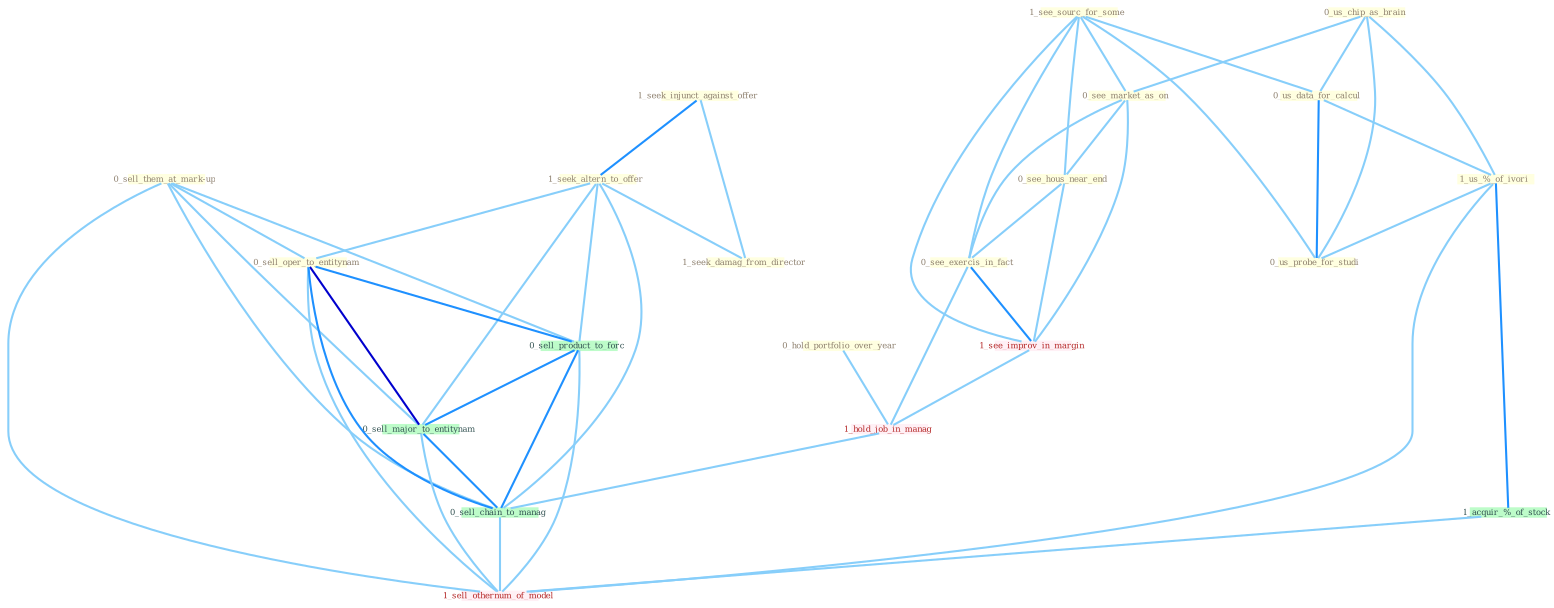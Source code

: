 Graph G{ 
    node
    [shape=polygon,style=filled,width=.5,height=.06,color="#BDFCC9",fixedsize=true,fontsize=4,
    fontcolor="#2f4f4f"];
    {node
    [color="#ffffe0", fontcolor="#8b7d6b"] "0_us_chip_as_brain " "1_seek_injunct_against_offer " "1_see_sourc_for_some " "0_see_market_as_on " "0_hold_portfolio_over_year " "1_seek_altern_to_offer " "0_us_data_for_calcul " "1_us_%_of_ivori " "0_sell_them_at_mark-up " "0_see_hous_near_end " "0_us_probe_for_studi " "0_sell_oper_to_entitynam " "1_seek_damag_from_director " "0_see_exercis_in_fact "}
{node [color="#fff0f5", fontcolor="#b22222"] "1_see_improv_in_margin " "1_hold_job_in_manag " "1_sell_othernum_of_model "}
edge [color="#B0E2FF"];

	"0_us_chip_as_brain " -- "0_see_market_as_on " [w="1", color="#87cefa" ];
	"0_us_chip_as_brain " -- "0_us_data_for_calcul " [w="1", color="#87cefa" ];
	"0_us_chip_as_brain " -- "1_us_%_of_ivori " [w="1", color="#87cefa" ];
	"0_us_chip_as_brain " -- "0_us_probe_for_studi " [w="1", color="#87cefa" ];
	"1_seek_injunct_against_offer " -- "1_seek_altern_to_offer " [w="2", color="#1e90ff" , len=0.8];
	"1_seek_injunct_against_offer " -- "1_seek_damag_from_director " [w="1", color="#87cefa" ];
	"1_see_sourc_for_some " -- "0_see_market_as_on " [w="1", color="#87cefa" ];
	"1_see_sourc_for_some " -- "0_us_data_for_calcul " [w="1", color="#87cefa" ];
	"1_see_sourc_for_some " -- "0_see_hous_near_end " [w="1", color="#87cefa" ];
	"1_see_sourc_for_some " -- "0_us_probe_for_studi " [w="1", color="#87cefa" ];
	"1_see_sourc_for_some " -- "0_see_exercis_in_fact " [w="1", color="#87cefa" ];
	"1_see_sourc_for_some " -- "1_see_improv_in_margin " [w="1", color="#87cefa" ];
	"0_see_market_as_on " -- "0_see_hous_near_end " [w="1", color="#87cefa" ];
	"0_see_market_as_on " -- "0_see_exercis_in_fact " [w="1", color="#87cefa" ];
	"0_see_market_as_on " -- "1_see_improv_in_margin " [w="1", color="#87cefa" ];
	"0_hold_portfolio_over_year " -- "1_hold_job_in_manag " [w="1", color="#87cefa" ];
	"1_seek_altern_to_offer " -- "0_sell_oper_to_entitynam " [w="1", color="#87cefa" ];
	"1_seek_altern_to_offer " -- "1_seek_damag_from_director " [w="1", color="#87cefa" ];
	"1_seek_altern_to_offer " -- "0_sell_product_to_forc " [w="1", color="#87cefa" ];
	"1_seek_altern_to_offer " -- "0_sell_major_to_entitynam " [w="1", color="#87cefa" ];
	"1_seek_altern_to_offer " -- "0_sell_chain_to_manag " [w="1", color="#87cefa" ];
	"0_us_data_for_calcul " -- "1_us_%_of_ivori " [w="1", color="#87cefa" ];
	"0_us_data_for_calcul " -- "0_us_probe_for_studi " [w="2", color="#1e90ff" , len=0.8];
	"1_us_%_of_ivori " -- "0_us_probe_for_studi " [w="1", color="#87cefa" ];
	"1_us_%_of_ivori " -- "1_acquir_%_of_stock " [w="2", color="#1e90ff" , len=0.8];
	"1_us_%_of_ivori " -- "1_sell_othernum_of_model " [w="1", color="#87cefa" ];
	"0_sell_them_at_mark-up " -- "0_sell_oper_to_entitynam " [w="1", color="#87cefa" ];
	"0_sell_them_at_mark-up " -- "0_sell_product_to_forc " [w="1", color="#87cefa" ];
	"0_sell_them_at_mark-up " -- "0_sell_major_to_entitynam " [w="1", color="#87cefa" ];
	"0_sell_them_at_mark-up " -- "0_sell_chain_to_manag " [w="1", color="#87cefa" ];
	"0_sell_them_at_mark-up " -- "1_sell_othernum_of_model " [w="1", color="#87cefa" ];
	"0_see_hous_near_end " -- "0_see_exercis_in_fact " [w="1", color="#87cefa" ];
	"0_see_hous_near_end " -- "1_see_improv_in_margin " [w="1", color="#87cefa" ];
	"0_sell_oper_to_entitynam " -- "0_sell_product_to_forc " [w="2", color="#1e90ff" , len=0.8];
	"0_sell_oper_to_entitynam " -- "0_sell_major_to_entitynam " [w="3", color="#0000cd" , len=0.6];
	"0_sell_oper_to_entitynam " -- "0_sell_chain_to_manag " [w="2", color="#1e90ff" , len=0.8];
	"0_sell_oper_to_entitynam " -- "1_sell_othernum_of_model " [w="1", color="#87cefa" ];
	"0_see_exercis_in_fact " -- "1_see_improv_in_margin " [w="2", color="#1e90ff" , len=0.8];
	"0_see_exercis_in_fact " -- "1_hold_job_in_manag " [w="1", color="#87cefa" ];
	"1_see_improv_in_margin " -- "1_hold_job_in_manag " [w="1", color="#87cefa" ];
	"1_acquir_%_of_stock " -- "1_sell_othernum_of_model " [w="1", color="#87cefa" ];
	"1_hold_job_in_manag " -- "0_sell_chain_to_manag " [w="1", color="#87cefa" ];
	"0_sell_product_to_forc " -- "0_sell_major_to_entitynam " [w="2", color="#1e90ff" , len=0.8];
	"0_sell_product_to_forc " -- "0_sell_chain_to_manag " [w="2", color="#1e90ff" , len=0.8];
	"0_sell_product_to_forc " -- "1_sell_othernum_of_model " [w="1", color="#87cefa" ];
	"0_sell_major_to_entitynam " -- "0_sell_chain_to_manag " [w="2", color="#1e90ff" , len=0.8];
	"0_sell_major_to_entitynam " -- "1_sell_othernum_of_model " [w="1", color="#87cefa" ];
	"0_sell_chain_to_manag " -- "1_sell_othernum_of_model " [w="1", color="#87cefa" ];
}
